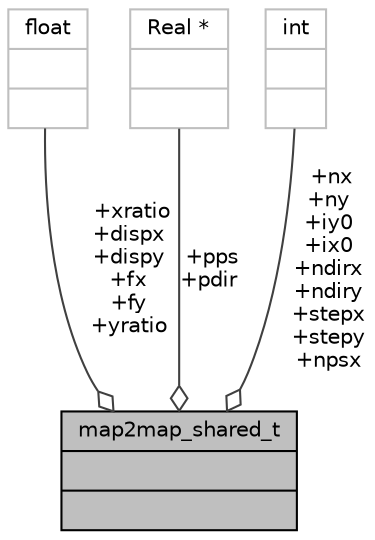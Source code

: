 digraph "map2map_shared_t"
{
 // INTERACTIVE_SVG=YES
  bgcolor="transparent";
  edge [fontname="Helvetica",fontsize="10",labelfontname="Helvetica",labelfontsize="10"];
  node [fontname="Helvetica",fontsize="10",shape=record];
  Node1 [label="{map2map_shared_t\n||}",height=0.2,width=0.4,color="black", fillcolor="grey75", style="filled", fontcolor="black"];
  Node2 -> Node1 [color="grey25",fontsize="10",style="solid",label=" +xratio\n+dispx\n+dispy\n+fx\n+fy\n+yratio" ,arrowhead="odiamond",fontname="Helvetica"];
  Node2 [label="{float\n||}",height=0.2,width=0.4,color="grey75"];
  Node3 -> Node1 [color="grey25",fontsize="10",style="solid",label=" +pps\n+pdir" ,arrowhead="odiamond",fontname="Helvetica"];
  Node3 [label="{Real *\n||}",height=0.2,width=0.4,color="grey75"];
  Node4 -> Node1 [color="grey25",fontsize="10",style="solid",label=" +nx\n+ny\n+iy0\n+ix0\n+ndirx\n+ndiry\n+stepx\n+stepy\n+npsx" ,arrowhead="odiamond",fontname="Helvetica"];
  Node4 [label="{int\n||}",height=0.2,width=0.4,color="grey75"];
}
